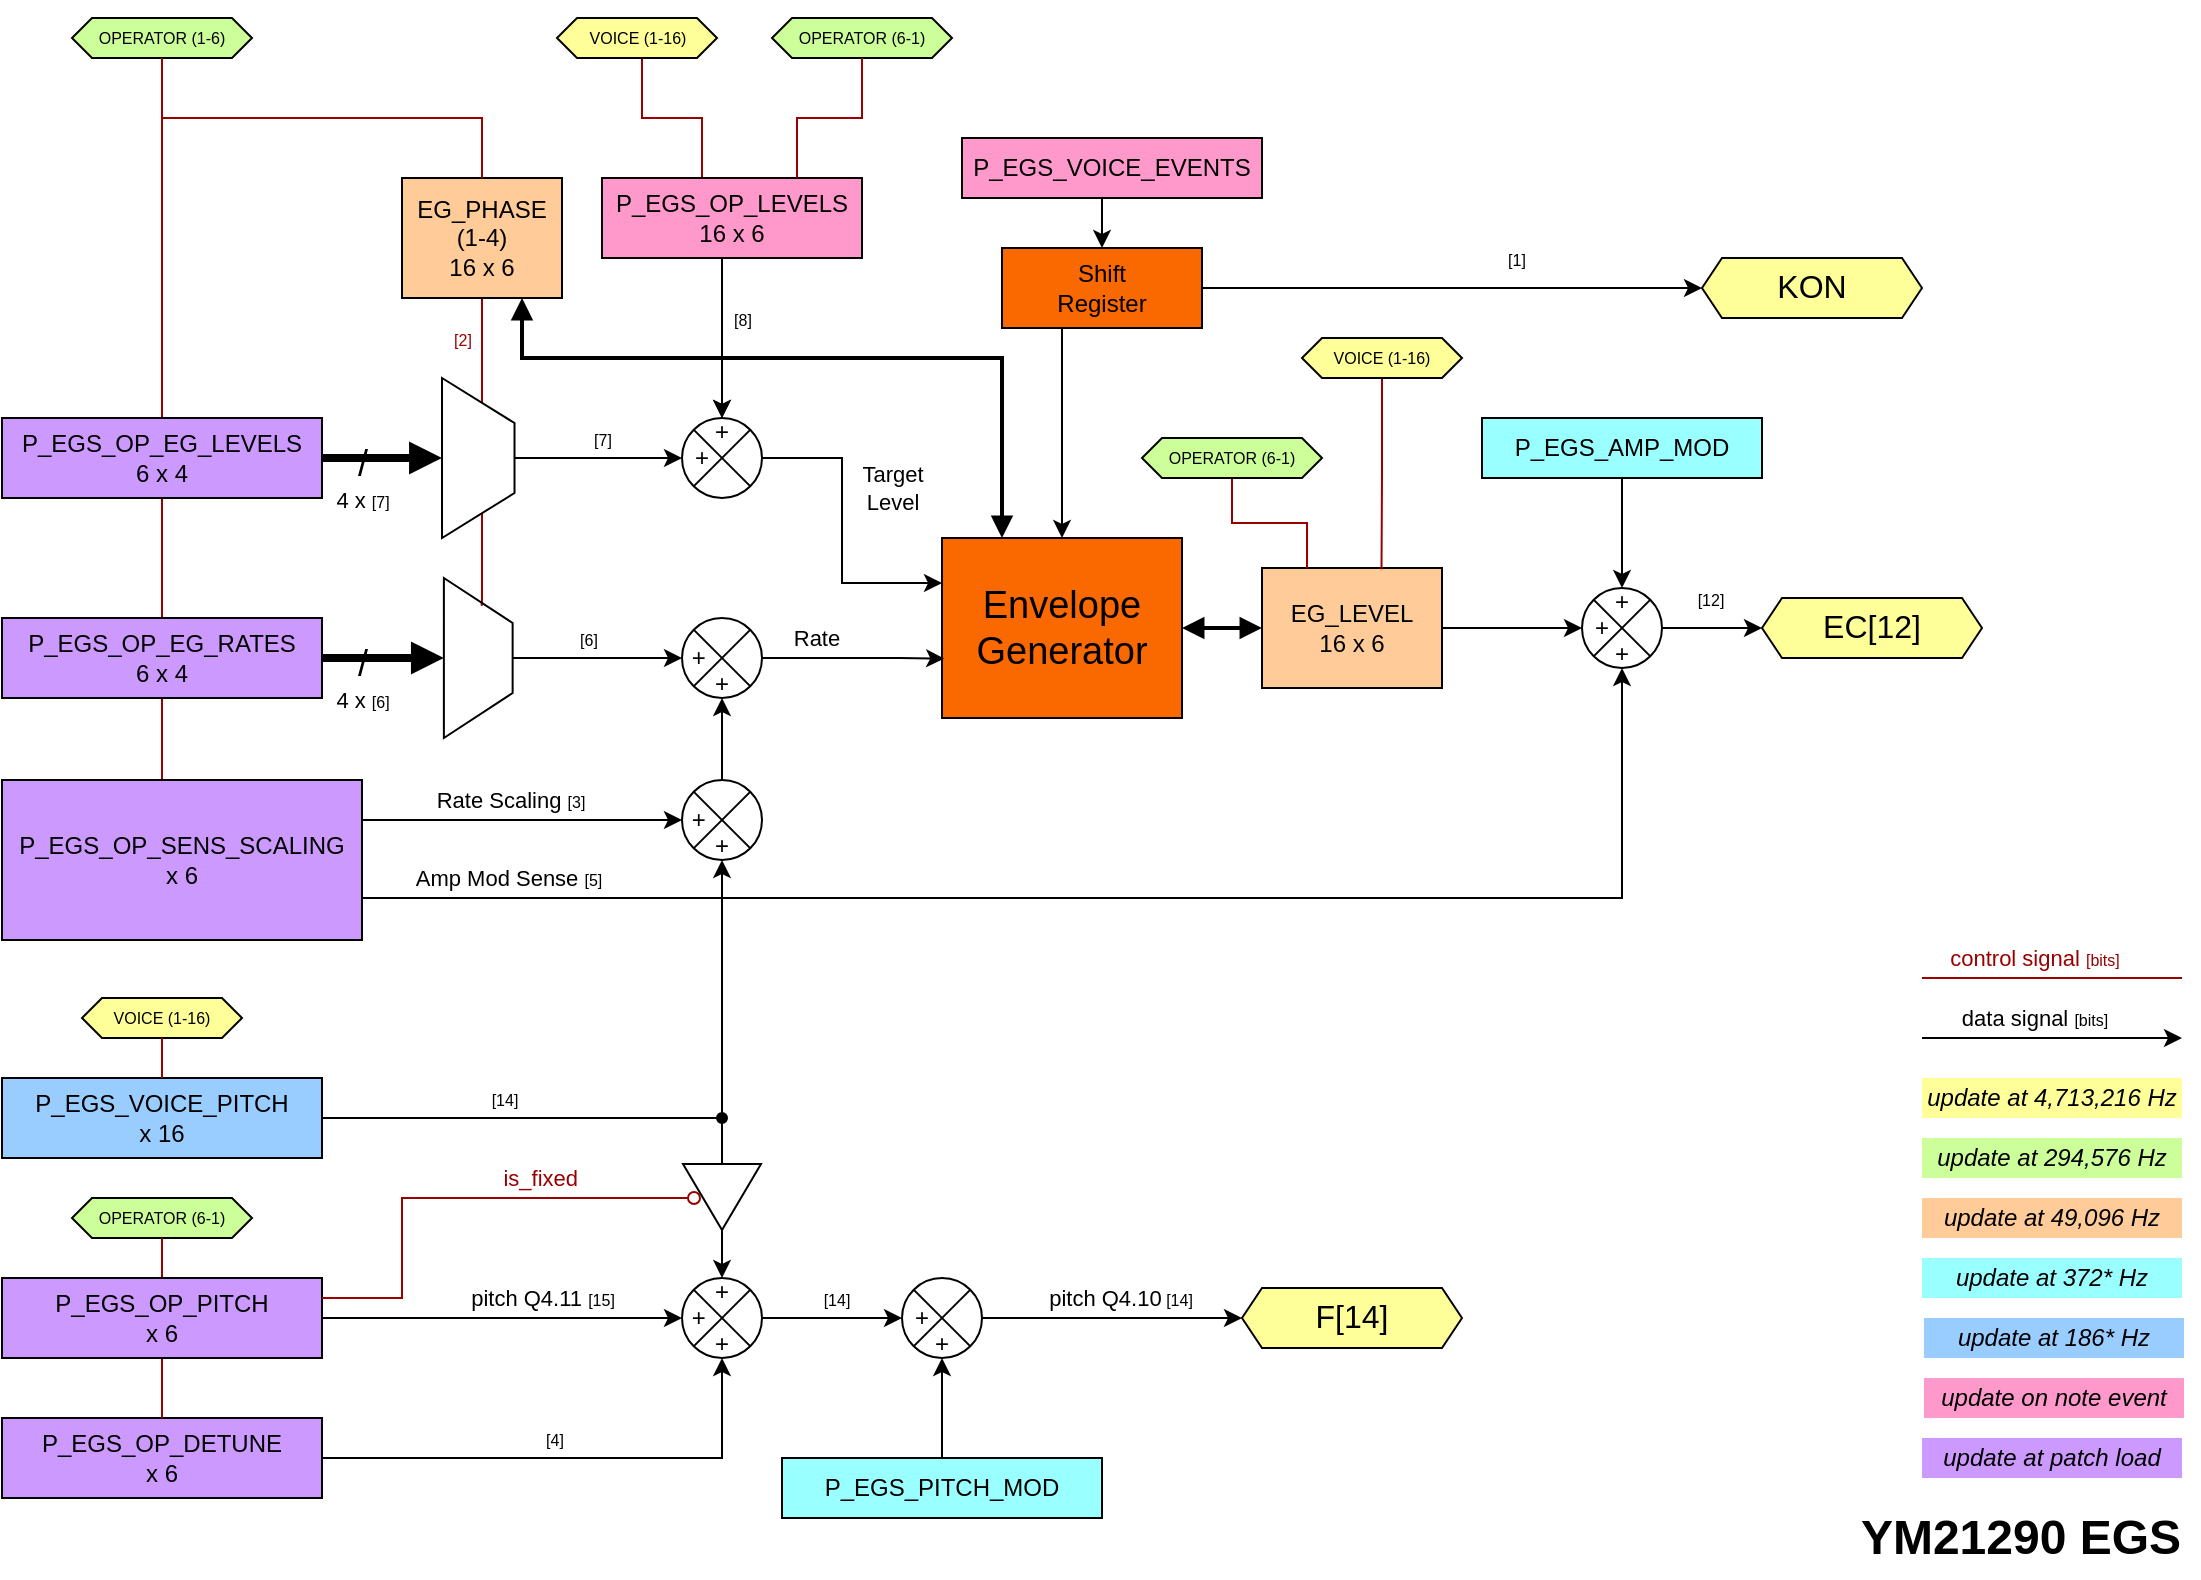 <mxfile version="21.6.5" type="device">
  <diagram name="Page-1" id="Pqn2j6jePajugsLytFiP">
    <mxGraphModel dx="1109" dy="843" grid="1" gridSize="10" guides="1" tooltips="1" connect="1" arrows="1" fold="1" page="1" pageScale="1" pageWidth="1169" pageHeight="827" background="#ffffff" math="0" shadow="0">
      <root>
        <mxCell id="0" />
        <mxCell id="1" parent="0" />
        <mxCell id="Uc1V2ZWnSnzchSxw7sYp-2" style="edgeStyle=orthogonalEdgeStyle;rounded=0;orthogonalLoop=1;jettySize=auto;html=1;exitX=0.5;exitY=1;exitDx=0;exitDy=0;endArrow=none;endFill=0;strokeColor=#990000;" parent="1" source="bkhKXYJbMKSQ_BPkJ9Bf-1" edge="1">
          <mxGeometry relative="1" as="geometry">
            <mxPoint x="120" y="401" as="targetPoint" />
            <Array as="points">
              <mxPoint x="120" y="401" />
            </Array>
          </mxGeometry>
        </mxCell>
        <mxCell id="bkhKXYJbMKSQ_BPkJ9Bf-1" value="&lt;p style=&quot;line-height: 110%;&quot;&gt;&lt;font style=&quot;font-size: 8px;&quot;&gt;OPERATOR (1-6)&lt;/font&gt;&lt;/p&gt;" style="shape=hexagon;perimeter=hexagonPerimeter2;whiteSpace=wrap;html=1;fixedSize=1;size=10;strokeColor=#000000;fontColor=#000000;labelBackgroundColor=none;fillColor=#CCFF99;" parent="1" vertex="1">
          <mxGeometry x="75" y="20" width="90" height="20" as="geometry" />
        </mxCell>
        <mxCell id="bkhKXYJbMKSQ_BPkJ9Bf-86" style="edgeStyle=orthogonalEdgeStyle;rounded=0;orthogonalLoop=1;jettySize=auto;html=1;exitX=0.5;exitY=1;exitDx=0;exitDy=0;entryX=0.25;entryY=0;entryDx=0;entryDy=0;strokeColor=#990000;fontColor=#000000;labelBackgroundColor=none;endArrow=none;endFill=0;startArrow=none;startFill=0;" parent="1" source="bkhKXYJbMKSQ_BPkJ9Bf-3" target="bkhKXYJbMKSQ_BPkJ9Bf-21" edge="1">
          <mxGeometry relative="1" as="geometry">
            <Array as="points">
              <mxPoint x="360" y="40" />
              <mxPoint x="360" y="70" />
              <mxPoint x="390" y="70" />
              <mxPoint x="390" y="100" />
            </Array>
          </mxGeometry>
        </mxCell>
        <mxCell id="bkhKXYJbMKSQ_BPkJ9Bf-3" value="&lt;p style=&quot;line-height: 110%;&quot;&gt;&lt;font style=&quot;font-size: 8px;&quot;&gt;VOICE (1-16)&lt;/font&gt;&lt;/p&gt;" style="shape=hexagon;perimeter=hexagonPerimeter2;whiteSpace=wrap;html=1;fixedSize=1;size=10;strokeColor=#000000;fontColor=#000000;labelBackgroundColor=none;fillColor=#FFFF99;" parent="1" vertex="1">
          <mxGeometry x="317.5" y="20" width="80" height="20" as="geometry" />
        </mxCell>
        <mxCell id="Uc1V2ZWnSnzchSxw7sYp-5" value="&lt;font color=&quot;#990000&quot; style=&quot;font-size: 8px;&quot;&gt;[2]&lt;/font&gt;" style="edgeStyle=orthogonalEdgeStyle;rounded=0;orthogonalLoop=1;jettySize=auto;html=1;exitX=0.5;exitY=1;exitDx=0;exitDy=0;entryX=0.174;entryY=0.451;entryDx=0;entryDy=0;strokeColor=#990000;endArrow=none;endFill=0;entryPerimeter=0;fontColor=#000000;labelBackgroundColor=none;" parent="1" source="bkhKXYJbMKSQ_BPkJ9Bf-7" target="bkhKXYJbMKSQ_BPkJ9Bf-15" edge="1">
          <mxGeometry x="-0.74" y="-10" relative="1" as="geometry">
            <Array as="points">
              <mxPoint x="280" y="311" />
            </Array>
            <mxPoint as="offset" />
          </mxGeometry>
        </mxCell>
        <mxCell id="bkhKXYJbMKSQ_BPkJ9Bf-7" value="EG_PHASE&lt;br&gt;(1-4)&lt;br&gt;16 x 6" style="rounded=0;whiteSpace=wrap;html=1;fillColor=#FFCC99;fontColor=#000000;strokeColor=#000000;labelBackgroundColor=none;" parent="1" vertex="1">
          <mxGeometry x="240" y="100" width="80" height="60" as="geometry" />
        </mxCell>
        <mxCell id="bkhKXYJbMKSQ_BPkJ9Bf-14" value="&lt;font style=&quot;font-size: 18px;&quot;&gt;/&lt;/font&gt;&lt;br&gt;4 x&amp;nbsp;&lt;font style=&quot;font-size: 8px;&quot;&gt;[7]&lt;/font&gt;" style="edgeStyle=orthogonalEdgeStyle;rounded=0;orthogonalLoop=1;jettySize=auto;html=1;exitX=1;exitY=0.5;exitDx=0;exitDy=0;entryX=0.5;entryY=1;entryDx=0;entryDy=0;strokeWidth=4;endArrow=block;endFill=1;labelBackgroundColor=none;strokeColor=#000000;fontColor=#000000;" parent="1" source="bkhKXYJbMKSQ_BPkJ9Bf-8" target="bkhKXYJbMKSQ_BPkJ9Bf-11" edge="1">
          <mxGeometry x="-0.333" y="-10" relative="1" as="geometry">
            <mxPoint x="145" y="40" as="sourcePoint" />
            <mxPoint x="145" y="220" as="targetPoint" />
            <mxPoint as="offset" />
          </mxGeometry>
        </mxCell>
        <mxCell id="bkhKXYJbMKSQ_BPkJ9Bf-11" value="" style="shape=trapezoid;perimeter=trapezoidPerimeter;whiteSpace=wrap;html=1;fixedSize=1;size=22.5;rotation=90;strokeColor=#000000;fontColor=#000000;labelBackgroundColor=none;fillColor=#FFFFFF;" parent="1" vertex="1">
          <mxGeometry x="238.13" y="221.88" width="80" height="36.25" as="geometry" />
        </mxCell>
        <mxCell id="B_mAP0IRxajXwq3ZstFW-13" value="" style="edgeStyle=orthogonalEdgeStyle;rounded=0;orthogonalLoop=1;jettySize=auto;html=1;" parent="1" source="bkhKXYJbMKSQ_BPkJ9Bf-21" target="bkhKXYJbMKSQ_BPkJ9Bf-24" edge="1">
          <mxGeometry relative="1" as="geometry">
            <Array as="points">
              <mxPoint x="400" y="160" />
              <mxPoint x="400" y="160" />
            </Array>
          </mxGeometry>
        </mxCell>
        <mxCell id="bkhKXYJbMKSQ_BPkJ9Bf-21" value="&lt;span style=&quot;font-family: Helvetica; font-size: 12px; font-style: normal; font-variant-ligatures: normal; font-variant-caps: normal; font-weight: 400; letter-spacing: normal; orphans: 2; text-align: center; text-indent: 0px; text-transform: none; widows: 2; word-spacing: 0px; -webkit-text-stroke-width: 0px; text-decoration-thickness: initial; text-decoration-style: initial; text-decoration-color: initial; float: none; display: inline !important;&quot;&gt;P_EGS_OP_LEVELS&lt;/span&gt;&lt;br style=&quot;border-color: rgb(0, 0, 0); font-family: Helvetica; font-size: 12px; font-style: normal; font-variant-ligatures: normal; font-variant-caps: normal; font-weight: 400; letter-spacing: normal; orphans: 2; text-align: center; text-indent: 0px; text-transform: none; widows: 2; word-spacing: 0px; -webkit-text-stroke-width: 0px; text-decoration-thickness: initial; text-decoration-style: initial; text-decoration-color: initial;&quot;&gt;&lt;font&gt;16 x 6&lt;/font&gt;" style="rounded=0;whiteSpace=wrap;html=1;fillColor=#FF99CC;fontColor=#000000;strokeColor=#000000;labelBackgroundColor=none;" parent="1" vertex="1">
          <mxGeometry x="340" y="100" width="130" height="40" as="geometry" />
        </mxCell>
        <mxCell id="bkhKXYJbMKSQ_BPkJ9Bf-23" value="&lt;font style=&quot;font-size: 19px;&quot;&gt;Envelope&lt;br&gt;Generator&lt;/font&gt;" style="rounded=0;whiteSpace=wrap;html=1;fillColor=#fa6800;fontColor=#000000;strokeColor=#000000;labelBackgroundColor=none;" parent="1" vertex="1">
          <mxGeometry x="510" y="280" width="120" height="90" as="geometry" />
        </mxCell>
        <mxCell id="bkhKXYJbMKSQ_BPkJ9Bf-24" value="&lt;p style=&quot;line-height: 110%;&quot;&gt;+&lt;br&gt;+&amp;nbsp; &amp;nbsp; &amp;nbsp;&amp;nbsp;&lt;br&gt;&lt;br&gt;&lt;/p&gt;" style="shape=sumEllipse;perimeter=ellipsePerimeter;whiteSpace=wrap;html=1;backgroundOutline=1;strokeColor=#000000;fontColor=#000000;labelBackgroundColor=none;fillColor=none;" parent="1" vertex="1">
          <mxGeometry x="380" y="220" width="40" height="40" as="geometry" />
        </mxCell>
        <mxCell id="bkhKXYJbMKSQ_BPkJ9Bf-25" value="&lt;font style=&quot;font-size: 8px;&quot;&gt;[7]&lt;/font&gt;" style="edgeStyle=orthogonalEdgeStyle;rounded=0;orthogonalLoop=1;jettySize=auto;html=1;entryX=0;entryY=0.5;entryDx=0;entryDy=0;exitX=0.5;exitY=0;exitDx=0;exitDy=0;strokeColor=#000000;fontColor=#000000;labelBackgroundColor=none;" parent="1" source="bkhKXYJbMKSQ_BPkJ9Bf-11" target="bkhKXYJbMKSQ_BPkJ9Bf-24" edge="1">
          <mxGeometry x="0.045" y="10" relative="1" as="geometry">
            <mxPoint x="288" y="170" as="sourcePoint" />
            <mxPoint x="288" y="321" as="targetPoint" />
            <Array as="points" />
            <mxPoint as="offset" />
          </mxGeometry>
        </mxCell>
        <mxCell id="bkhKXYJbMKSQ_BPkJ9Bf-26" style="edgeStyle=orthogonalEdgeStyle;rounded=0;orthogonalLoop=1;jettySize=auto;html=1;exitX=0.5;exitY=1;exitDx=0;exitDy=0;strokeColor=#000000;fontColor=#000000;labelBackgroundColor=none;" parent="1" source="bkhKXYJbMKSQ_BPkJ9Bf-21" target="bkhKXYJbMKSQ_BPkJ9Bf-24" edge="1">
          <mxGeometry relative="1" as="geometry">
            <mxPoint x="306" y="250" as="sourcePoint" />
            <mxPoint x="360" y="250" as="targetPoint" />
            <Array as="points">
              <mxPoint x="400" y="140" />
            </Array>
          </mxGeometry>
        </mxCell>
        <mxCell id="B_mAP0IRxajXwq3ZstFW-12" value="&lt;font color=&quot;#000000&quot; style=&quot;font-size: 8px;&quot;&gt;[8]&lt;/font&gt;" style="edgeLabel;html=1;align=center;verticalAlign=middle;resizable=0;points=[];labelBackgroundColor=none;" parent="bkhKXYJbMKSQ_BPkJ9Bf-26" vertex="1" connectable="0">
          <mxGeometry x="0.165" relative="1" as="geometry">
            <mxPoint x="10" y="-15" as="offset" />
          </mxGeometry>
        </mxCell>
        <mxCell id="bkhKXYJbMKSQ_BPkJ9Bf-28" value="Target&lt;br&gt;Level" style="edgeStyle=orthogonalEdgeStyle;rounded=0;orthogonalLoop=1;jettySize=auto;html=1;entryX=0;entryY=0.25;entryDx=0;entryDy=0;exitX=1;exitY=0.5;exitDx=0;exitDy=0;strokeColor=#000000;fontColor=#000000;labelBackgroundColor=none;" parent="1" source="bkhKXYJbMKSQ_BPkJ9Bf-24" target="bkhKXYJbMKSQ_BPkJ9Bf-23" edge="1">
          <mxGeometry x="-0.279" y="25" relative="1" as="geometry">
            <mxPoint x="306" y="250" as="sourcePoint" />
            <mxPoint x="360" y="250" as="targetPoint" />
            <Array as="points">
              <mxPoint x="460" y="240" />
              <mxPoint x="460" y="302" />
            </Array>
            <mxPoint as="offset" />
          </mxGeometry>
        </mxCell>
        <mxCell id="bkhKXYJbMKSQ_BPkJ9Bf-29" value="&lt;font style=&quot;font-size: 18px;&quot;&gt;/&lt;/font&gt;&lt;br&gt;4 x &lt;font style=&quot;font-size: 8px;&quot;&gt;[6]&lt;/font&gt;" style="edgeStyle=orthogonalEdgeStyle;rounded=0;orthogonalLoop=1;jettySize=auto;html=1;entryX=0.5;entryY=1;entryDx=0;entryDy=0;strokeWidth=4;endArrow=block;endFill=1;labelBackgroundColor=none;strokeColor=#000000;fontColor=#000000;" parent="1" target="bkhKXYJbMKSQ_BPkJ9Bf-15" edge="1">
          <mxGeometry x="-0.344" y="-10" relative="1" as="geometry">
            <mxPoint x="200" y="340" as="sourcePoint" />
            <mxPoint x="270" y="250" as="targetPoint" />
            <mxPoint as="offset" />
            <Array as="points">
              <mxPoint x="230" y="340" />
              <mxPoint x="230" y="340" />
            </Array>
          </mxGeometry>
        </mxCell>
        <mxCell id="bkhKXYJbMKSQ_BPkJ9Bf-30" value="&lt;font&gt;P_EGS_AMP_MOD&lt;/font&gt;" style="rounded=0;whiteSpace=wrap;html=1;fillColor=#99FFFF;fontColor=#000000;strokeColor=#000000;labelBackgroundColor=none;" parent="1" vertex="1">
          <mxGeometry x="780" y="220" width="140" height="30" as="geometry" />
        </mxCell>
        <mxCell id="bkhKXYJbMKSQ_BPkJ9Bf-32" style="edgeStyle=orthogonalEdgeStyle;rounded=0;orthogonalLoop=1;jettySize=auto;html=1;exitX=0.5;exitY=1;exitDx=0;exitDy=0;entryX=0.5;entryY=0;entryDx=0;entryDy=0;strokeColor=#000000;fontColor=#000000;labelBackgroundColor=none;" parent="1" source="bkhKXYJbMKSQ_BPkJ9Bf-30" target="bkhKXYJbMKSQ_BPkJ9Bf-38" edge="1">
          <mxGeometry relative="1" as="geometry">
            <mxPoint x="575" as="sourcePoint" />
            <mxPoint x="471" y="70" as="targetPoint" />
            <Array as="points">
              <mxPoint x="850" y="280" />
              <mxPoint x="850" y="280" />
            </Array>
          </mxGeometry>
        </mxCell>
        <mxCell id="bkhKXYJbMKSQ_BPkJ9Bf-34" value="&lt;span style=&quot;font-family: Helvetica; font-size: 12px; font-style: normal; font-variant-ligatures: normal; font-variant-caps: normal; font-weight: 400; letter-spacing: normal; orphans: 2; text-align: center; text-indent: 0px; text-transform: none; widows: 2; word-spacing: 0px; -webkit-text-stroke-width: 0px; text-decoration-thickness: initial; text-decoration-style: initial; text-decoration-color: initial; float: none; display: inline !important;&quot;&gt;P_EGS_OP_SENS_SCALING&lt;/span&gt;&lt;br style=&quot;border-color: rgb(0, 0, 0); font-family: Helvetica; font-size: 12px; font-style: normal; font-variant-ligatures: normal; font-variant-caps: normal; font-weight: 400; letter-spacing: normal; orphans: 2; text-align: center; text-indent: 0px; text-transform: none; widows: 2; word-spacing: 0px; -webkit-text-stroke-width: 0px; text-decoration-thickness: initial; text-decoration-style: initial; text-decoration-color: initial;&quot;&gt;&lt;span style=&quot;font-family: Helvetica; font-size: 12px; font-style: normal; font-variant-ligatures: normal; font-variant-caps: normal; font-weight: 400; letter-spacing: normal; orphans: 2; text-align: center; text-indent: 0px; text-transform: none; widows: 2; word-spacing: 0px; -webkit-text-stroke-width: 0px; text-decoration-thickness: initial; text-decoration-style: initial; text-decoration-color: initial; float: none; display: inline !important;&quot;&gt;x 6&lt;/span&gt;" style="rounded=0;whiteSpace=wrap;html=1;fillColor=#CC99FF;fontColor=#000000;strokeColor=#000000;labelBackgroundColor=none;" parent="1" vertex="1">
          <mxGeometry x="40" y="401" width="180" height="80" as="geometry" />
        </mxCell>
        <mxCell id="bkhKXYJbMKSQ_BPkJ9Bf-35" value="&lt;p style=&quot;line-height: 110%;&quot;&gt;&lt;br&gt;+&amp;nbsp; &amp;nbsp; &amp;nbsp; &amp;nbsp;&lt;br&gt;+&lt;br&gt;&lt;/p&gt;" style="shape=sumEllipse;perimeter=ellipsePerimeter;whiteSpace=wrap;html=1;backgroundOutline=1;strokeColor=#000000;fontColor=#000000;labelBackgroundColor=none;fillColor=none;" parent="1" vertex="1">
          <mxGeometry x="380" y="320" width="40" height="40" as="geometry" />
        </mxCell>
        <mxCell id="bkhKXYJbMKSQ_BPkJ9Bf-36" value="Rate" style="edgeStyle=orthogonalEdgeStyle;rounded=0;orthogonalLoop=1;jettySize=auto;html=1;entryX=0.009;entryY=0.67;entryDx=0;entryDy=0;exitX=1;exitY=0.5;exitDx=0;exitDy=0;entryPerimeter=0;strokeColor=#000000;fontColor=#000000;labelBackgroundColor=none;" parent="1" source="bkhKXYJbMKSQ_BPkJ9Bf-35" target="bkhKXYJbMKSQ_BPkJ9Bf-23" edge="1">
          <mxGeometry x="-0.408" y="10" relative="1" as="geometry">
            <mxPoint x="400" y="250" as="sourcePoint" />
            <mxPoint x="500" y="313" as="targetPoint" />
            <Array as="points">
              <mxPoint x="489" y="340" />
            </Array>
            <mxPoint as="offset" />
          </mxGeometry>
        </mxCell>
        <mxCell id="bkhKXYJbMKSQ_BPkJ9Bf-37" value="&lt;font style=&quot;font-size: 8px;&quot;&gt;[6]&lt;/font&gt;" style="edgeStyle=orthogonalEdgeStyle;rounded=0;orthogonalLoop=1;jettySize=auto;html=1;entryX=0;entryY=0.5;entryDx=0;entryDy=0;exitX=0.5;exitY=0;exitDx=0;exitDy=0;strokeColor=#000000;fontColor=#000000;labelBackgroundColor=none;" parent="1" source="bkhKXYJbMKSQ_BPkJ9Bf-15" target="bkhKXYJbMKSQ_BPkJ9Bf-35" edge="1">
          <mxGeometry x="-0.097" y="10" relative="1" as="geometry">
            <mxPoint x="306" y="250" as="sourcePoint" />
            <mxPoint x="360" y="250" as="targetPoint" />
            <Array as="points" />
            <mxPoint as="offset" />
          </mxGeometry>
        </mxCell>
        <mxCell id="bkhKXYJbMKSQ_BPkJ9Bf-38" value="&lt;p style=&quot;line-height: 110%;&quot;&gt;+&lt;br&gt;+&amp;nbsp; &amp;nbsp; &amp;nbsp;&amp;nbsp;&lt;br&gt;+&lt;br&gt;&lt;/p&gt;" style="shape=sumEllipse;perimeter=ellipsePerimeter;whiteSpace=wrap;html=1;backgroundOutline=1;strokeColor=#000000;fontColor=#000000;labelBackgroundColor=none;fillColor=none;" parent="1" vertex="1">
          <mxGeometry x="830" y="305" width="40" height="40" as="geometry" />
        </mxCell>
        <mxCell id="bkhKXYJbMKSQ_BPkJ9Bf-39" value="Amp Mod Sense &lt;font style=&quot;font-size: 8px;&quot;&gt;[5]&lt;/font&gt;" style="edgeStyle=orthogonalEdgeStyle;rounded=0;orthogonalLoop=1;jettySize=auto;html=1;entryX=0.5;entryY=1;entryDx=0;entryDy=0;exitX=1;exitY=0.75;exitDx=0;exitDy=0;strokeColor=#000000;fontColor=#000000;labelBackgroundColor=none;" parent="1" source="bkhKXYJbMKSQ_BPkJ9Bf-34" target="bkhKXYJbMKSQ_BPkJ9Bf-38" edge="1">
          <mxGeometry x="-0.802" y="10" relative="1" as="geometry">
            <mxPoint x="400" y="350" as="sourcePoint" />
            <mxPoint x="501" y="350" as="targetPoint" />
            <Array as="points">
              <mxPoint x="850" y="460" />
            </Array>
            <mxPoint as="offset" />
          </mxGeometry>
        </mxCell>
        <mxCell id="bkhKXYJbMKSQ_BPkJ9Bf-41" value="&lt;font style=&quot;font-size: 8px;&quot;&gt;[12]&lt;/font&gt;" style="edgeStyle=orthogonalEdgeStyle;rounded=0;orthogonalLoop=1;jettySize=auto;html=1;exitX=1;exitY=0.5;exitDx=0;exitDy=0;entryX=0;entryY=0.5;entryDx=0;entryDy=0;strokeColor=#000000;fontColor=#000000;labelBackgroundColor=none;" parent="1" source="bkhKXYJbMKSQ_BPkJ9Bf-38" target="bkhKXYJbMKSQ_BPkJ9Bf-88" edge="1">
          <mxGeometry x="-0.039" y="15" relative="1" as="geometry">
            <mxPoint x="860" y="325" as="sourcePoint" />
            <mxPoint x="960" y="325" as="targetPoint" />
            <Array as="points" />
            <mxPoint as="offset" />
          </mxGeometry>
        </mxCell>
        <mxCell id="bkhKXYJbMKSQ_BPkJ9Bf-42" value="&lt;span style=&quot;font-family: Helvetica; font-size: 12px; font-style: normal; font-variant-ligatures: normal; font-variant-caps: normal; font-weight: 400; letter-spacing: normal; orphans: 2; text-align: center; text-indent: 0px; text-transform: none; widows: 2; word-spacing: 0px; -webkit-text-stroke-width: 0px; text-decoration-thickness: initial; text-decoration-style: initial; text-decoration-color: initial; float: none; display: inline !important;&quot;&gt;P_EGS_VOICE_PITCH&lt;/span&gt;&lt;br style=&quot;border-color: rgb(0, 0, 0); font-family: Helvetica; font-size: 12px; font-style: normal; font-variant-ligatures: normal; font-variant-caps: normal; font-weight: 400; letter-spacing: normal; orphans: 2; text-align: center; text-indent: 0px; text-transform: none; widows: 2; word-spacing: 0px; -webkit-text-stroke-width: 0px; text-decoration-thickness: initial; text-decoration-style: initial; text-decoration-color: initial;&quot;&gt;&lt;font&gt;x 16&lt;/font&gt;" style="rounded=0;whiteSpace=wrap;html=1;fillColor=#99CCFF;fontColor=#000000;strokeColor=#000000;labelBackgroundColor=none;" parent="1" vertex="1">
          <mxGeometry x="40" y="550" width="160" height="40" as="geometry" />
        </mxCell>
        <mxCell id="bkhKXYJbMKSQ_BPkJ9Bf-43" value="&lt;p style=&quot;line-height: 110%;&quot;&gt;&amp;nbsp;&lt;br&gt;+&amp;nbsp; &amp;nbsp; &amp;nbsp; &amp;nbsp;&lt;br&gt;+&lt;br&gt;&lt;/p&gt;" style="shape=sumEllipse;perimeter=ellipsePerimeter;whiteSpace=wrap;html=1;backgroundOutline=1;strokeColor=#000000;fontColor=#000000;labelBackgroundColor=none;fillColor=none;" parent="1" vertex="1">
          <mxGeometry x="380" y="401" width="40" height="40" as="geometry" />
        </mxCell>
        <mxCell id="bkhKXYJbMKSQ_BPkJ9Bf-44" style="edgeStyle=orthogonalEdgeStyle;rounded=0;orthogonalLoop=1;jettySize=auto;html=1;entryX=0.5;entryY=1;entryDx=0;entryDy=0;exitX=0.5;exitY=0;exitDx=0;exitDy=0;strokeColor=#000000;fontColor=#000000;labelBackgroundColor=none;" parent="1" source="bkhKXYJbMKSQ_BPkJ9Bf-43" target="bkhKXYJbMKSQ_BPkJ9Bf-35" edge="1">
          <mxGeometry relative="1" as="geometry">
            <mxPoint x="335" y="350" as="sourcePoint" />
            <mxPoint x="390" y="350" as="targetPoint" />
            <Array as="points" />
          </mxGeometry>
        </mxCell>
        <mxCell id="bkhKXYJbMKSQ_BPkJ9Bf-45" value="Rate Scaling &lt;font style=&quot;font-size: 8px;&quot;&gt;[3]&lt;/font&gt;" style="edgeStyle=orthogonalEdgeStyle;rounded=0;orthogonalLoop=1;jettySize=auto;html=1;entryX=0;entryY=0.5;entryDx=0;entryDy=0;exitX=1;exitY=0.25;exitDx=0;exitDy=0;strokeColor=#000000;fontColor=#000000;labelBackgroundColor=none;" parent="1" source="bkhKXYJbMKSQ_BPkJ9Bf-34" target="bkhKXYJbMKSQ_BPkJ9Bf-43" edge="1">
          <mxGeometry x="-0.077" y="10" relative="1" as="geometry">
            <mxPoint x="230" y="461" as="sourcePoint" />
            <mxPoint x="710" y="346" as="targetPoint" />
            <Array as="points">
              <mxPoint x="350" y="421" />
            </Array>
            <mxPoint as="offset" />
          </mxGeometry>
        </mxCell>
        <mxCell id="bkhKXYJbMKSQ_BPkJ9Bf-46" value="" style="edgeStyle=orthogonalEdgeStyle;rounded=0;orthogonalLoop=1;jettySize=auto;html=1;entryX=0.5;entryY=1;entryDx=0;entryDy=0;exitX=0.5;exitY=0;exitDx=0;exitDy=0;strokeColor=#000000;fontColor=#000000;labelBackgroundColor=none;" parent="1" source="bkhKXYJbMKSQ_BPkJ9Bf-61" target="bkhKXYJbMKSQ_BPkJ9Bf-43" edge="1">
          <mxGeometry x="-0.077" y="10" relative="1" as="geometry">
            <mxPoint x="260" y="440" as="sourcePoint" />
            <mxPoint x="390" y="440" as="targetPoint" />
            <Array as="points" />
            <mxPoint as="offset" />
          </mxGeometry>
        </mxCell>
        <mxCell id="bkhKXYJbMKSQ_BPkJ9Bf-51" value="&lt;font&gt;P_EGS_PITCH_MOD&lt;/font&gt;" style="rounded=0;whiteSpace=wrap;html=1;fillColor=#99FFFF;fontColor=#000000;strokeColor=#000000;labelBackgroundColor=none;" parent="1" vertex="1">
          <mxGeometry x="430" y="740" width="160" height="30" as="geometry" />
        </mxCell>
        <mxCell id="bkhKXYJbMKSQ_BPkJ9Bf-52" value="&lt;p style=&quot;line-height: 110%;&quot;&gt;&amp;nbsp;&lt;br&gt;+&amp;nbsp; &amp;nbsp; &amp;nbsp;&amp;nbsp;&lt;br&gt;+&lt;br&gt;&lt;/p&gt;" style="shape=sumEllipse;perimeter=ellipsePerimeter;whiteSpace=wrap;html=1;backgroundOutline=1;strokeColor=#000000;fontColor=#000000;labelBackgroundColor=none;fillColor=none;" parent="1" vertex="1">
          <mxGeometry x="490" y="650" width="40" height="40" as="geometry" />
        </mxCell>
        <mxCell id="bkhKXYJbMKSQ_BPkJ9Bf-53" style="edgeStyle=orthogonalEdgeStyle;rounded=0;orthogonalLoop=1;jettySize=auto;html=1;exitX=0.5;exitY=0;exitDx=0;exitDy=0;entryX=0.5;entryY=1;entryDx=0;entryDy=0;strokeColor=#000000;fontColor=#000000;labelBackgroundColor=none;" parent="1" target="bkhKXYJbMKSQ_BPkJ9Bf-52" edge="1">
          <mxGeometry relative="1" as="geometry">
            <mxPoint x="510" y="740" as="sourcePoint" />
            <mxPoint x="730" y="415" as="targetPoint" />
            <Array as="points">
              <mxPoint x="510" y="690" />
            </Array>
          </mxGeometry>
        </mxCell>
        <mxCell id="bkhKXYJbMKSQ_BPkJ9Bf-54" value="" style="edgeStyle=orthogonalEdgeStyle;rounded=0;orthogonalLoop=1;jettySize=auto;html=1;entryX=0.5;entryY=0;entryDx=0;entryDy=0;strokeColor=#000000;fontColor=#000000;labelBackgroundColor=none;" parent="1" source="bkhKXYJbMKSQ_BPkJ9Bf-96" target="bkhKXYJbMKSQ_BPkJ9Bf-49" edge="1">
          <mxGeometry x="-0.077" y="10" relative="1" as="geometry">
            <mxPoint x="230" y="580" as="sourcePoint" />
            <mxPoint x="410" y="470" as="targetPoint" />
            <Array as="points">
              <mxPoint x="400" y="580" />
            </Array>
            <mxPoint as="offset" />
          </mxGeometry>
        </mxCell>
        <mxCell id="bkhKXYJbMKSQ_BPkJ9Bf-55" value="&lt;span style=&quot;font-family: Helvetica; font-size: 12px; font-style: normal; font-variant-ligatures: normal; font-variant-caps: normal; font-weight: 400; letter-spacing: normal; orphans: 2; text-align: center; text-indent: 0px; text-transform: none; widows: 2; word-spacing: 0px; -webkit-text-stroke-width: 0px; text-decoration-thickness: initial; text-decoration-style: initial; text-decoration-color: initial; float: none; display: inline !important;&quot;&gt;P_EGS_OP_DETUNE&lt;/span&gt;&lt;br style=&quot;border-color: rgb(0, 0, 0); font-family: Helvetica; font-size: 12px; font-style: normal; font-variant-ligatures: normal; font-variant-caps: normal; font-weight: 400; letter-spacing: normal; orphans: 2; text-align: center; text-indent: 0px; text-transform: none; widows: 2; word-spacing: 0px; -webkit-text-stroke-width: 0px; text-decoration-thickness: initial; text-decoration-style: initial; text-decoration-color: initial;&quot;&gt;&lt;font&gt;x 6&lt;/font&gt;" style="rounded=0;whiteSpace=wrap;html=1;fillColor=#CC99FF;fontColor=#000000;strokeColor=#000000;labelBackgroundColor=none;" parent="1" vertex="1">
          <mxGeometry x="40" y="720" width="160" height="40" as="geometry" />
        </mxCell>
        <mxCell id="bkhKXYJbMKSQ_BPkJ9Bf-56" value="pitch Q4.11&amp;nbsp;&lt;font style=&quot;font-size: 8px;&quot;&gt;[15]&lt;/font&gt;" style="edgeStyle=orthogonalEdgeStyle;rounded=0;orthogonalLoop=1;jettySize=auto;html=1;exitX=1;exitY=0.5;exitDx=0;exitDy=0;strokeColor=#000000;fontColor=#000000;labelBackgroundColor=none;" parent="1" source="bkhKXYJbMKSQ_BPkJ9Bf-47" target="bkhKXYJbMKSQ_BPkJ9Bf-49" edge="1">
          <mxGeometry x="0.222" y="10" relative="1" as="geometry">
            <mxPoint x="200" y="670" as="sourcePoint" />
            <mxPoint x="450" y="610" as="targetPoint" />
            <Array as="points">
              <mxPoint x="200" y="670" />
            </Array>
            <mxPoint as="offset" />
          </mxGeometry>
        </mxCell>
        <mxCell id="bkhKXYJbMKSQ_BPkJ9Bf-49" value="&lt;p style=&quot;line-height: 110%;&quot;&gt;&lt;font style=&quot;font-size: 12px;&quot;&gt;+&lt;br&gt;+&amp;nbsp; &amp;nbsp; &amp;nbsp; &amp;nbsp;&lt;br&gt;+&lt;/font&gt;&lt;/p&gt;" style="shape=sumEllipse;perimeter=ellipsePerimeter;whiteSpace=wrap;html=1;backgroundOutline=1;strokeColor=#000000;fontColor=#000000;labelBackgroundColor=none;fillColor=none;" parent="1" vertex="1">
          <mxGeometry x="380" y="650" width="40" height="40" as="geometry" />
        </mxCell>
        <mxCell id="bkhKXYJbMKSQ_BPkJ9Bf-57" value="&lt;font style=&quot;font-size: 8px;&quot;&gt;[4]&lt;/font&gt;" style="edgeStyle=orthogonalEdgeStyle;rounded=0;orthogonalLoop=1;jettySize=auto;html=1;exitX=1;exitY=0.5;exitDx=0;exitDy=0;strokeColor=#000000;fontColor=#000000;labelBackgroundColor=none;" parent="1" source="bkhKXYJbMKSQ_BPkJ9Bf-55" target="bkhKXYJbMKSQ_BPkJ9Bf-49" edge="1">
          <mxGeometry x="-0.077" y="10" relative="1" as="geometry">
            <mxPoint x="210" y="680" as="sourcePoint" />
            <mxPoint x="360" y="680" as="targetPoint" />
            <Array as="points" />
            <mxPoint as="offset" />
          </mxGeometry>
        </mxCell>
        <mxCell id="bkhKXYJbMKSQ_BPkJ9Bf-58" value="&lt;font style=&quot;font-size: 8px;&quot;&gt;[14]&lt;/font&gt;" style="edgeStyle=orthogonalEdgeStyle;rounded=0;orthogonalLoop=1;jettySize=auto;html=1;exitX=1;exitY=0.5;exitDx=0;exitDy=0;entryX=0;entryY=0.5;entryDx=0;entryDy=0;strokeColor=#000000;fontColor=#000000;labelBackgroundColor=none;" parent="1" source="bkhKXYJbMKSQ_BPkJ9Bf-49" target="bkhKXYJbMKSQ_BPkJ9Bf-52" edge="1">
          <mxGeometry x="0.041" y="10" relative="1" as="geometry">
            <mxPoint x="730" y="355" as="sourcePoint" />
            <mxPoint x="460" y="670" as="targetPoint" />
            <Array as="points" />
            <mxPoint as="offset" />
          </mxGeometry>
        </mxCell>
        <mxCell id="bkhKXYJbMKSQ_BPkJ9Bf-60" value="&lt;font style=&quot;font-size: 11px;&quot;&gt;pitch Q4.10&lt;/font&gt;&lt;font style=&quot;font-size: 8px;&quot;&gt; [14]&lt;/font&gt;" style="edgeStyle=orthogonalEdgeStyle;rounded=0;orthogonalLoop=1;jettySize=auto;html=1;exitX=1;exitY=0.5;exitDx=0;exitDy=0;entryX=0;entryY=0.5;entryDx=0;entryDy=0;strokeColor=#000000;fontColor=#000000;labelBackgroundColor=none;" parent="1" source="bkhKXYJbMKSQ_BPkJ9Bf-52" target="bkhKXYJbMKSQ_BPkJ9Bf-89" edge="1">
          <mxGeometry x="0.055" y="10" relative="1" as="geometry">
            <mxPoint x="660" y="345" as="sourcePoint" />
            <mxPoint x="740" y="670" as="targetPoint" />
            <Array as="points" />
            <mxPoint as="offset" />
          </mxGeometry>
        </mxCell>
        <mxCell id="bkhKXYJbMKSQ_BPkJ9Bf-63" value="&lt;font style=&quot;font-size: 8px;&quot;&gt;[14]&lt;/font&gt;" style="edgeStyle=orthogonalEdgeStyle;rounded=0;orthogonalLoop=1;jettySize=auto;html=1;entryX=0;entryY=0.5;entryDx=0;entryDy=0;endArrow=none;endFill=0;exitX=1;exitY=0.5;exitDx=0;exitDy=0;strokeColor=#000000;fontColor=#000000;labelBackgroundColor=none;" parent="1" source="bkhKXYJbMKSQ_BPkJ9Bf-42" target="bkhKXYJbMKSQ_BPkJ9Bf-61" edge="1">
          <mxGeometry x="-0.077" y="10" relative="1" as="geometry">
            <mxPoint x="200" y="580" as="sourcePoint" />
            <mxPoint x="370" y="640" as="targetPoint" />
            <Array as="points" />
            <mxPoint as="offset" />
          </mxGeometry>
        </mxCell>
        <mxCell id="bkhKXYJbMKSQ_BPkJ9Bf-61" value="" style="ellipse;whiteSpace=wrap;html=1;aspect=fixed;fillColor=#000000;strokeColor=#000000;fontColor=#000000;labelBackgroundColor=none;" parent="1" vertex="1">
          <mxGeometry x="397.5" y="567.5" width="5" height="5" as="geometry" />
        </mxCell>
        <mxCell id="bkhKXYJbMKSQ_BPkJ9Bf-64" value="&lt;p style=&quot;line-height: 110%;&quot;&gt;&lt;font style=&quot;font-size: 8px;&quot;&gt;VOICE (1-16)&lt;/font&gt;&lt;/p&gt;" style="shape=hexagon;perimeter=hexagonPerimeter2;whiteSpace=wrap;html=1;fixedSize=1;size=10;strokeColor=#000000;fontColor=#000000;labelBackgroundColor=none;fillColor=#FFFF99;" parent="1" vertex="1">
          <mxGeometry x="80" y="510" width="80" height="20" as="geometry" />
        </mxCell>
        <mxCell id="bkhKXYJbMKSQ_BPkJ9Bf-65" value="YM21290 EGS" style="text;strokeColor=none;fillColor=none;html=1;fontSize=24;fontStyle=1;verticalAlign=middle;align=center;fontColor=#000000;labelBackgroundColor=none;" parent="1" vertex="1">
          <mxGeometry x="960" y="760" width="177.5" height="40" as="geometry" />
        </mxCell>
        <mxCell id="bkhKXYJbMKSQ_BPkJ9Bf-66" value="&lt;p style=&quot;line-height: 110%;&quot;&gt;&lt;font style=&quot;font-size: 8px;&quot;&gt;OPERATOR (6-1)&lt;/font&gt;&lt;/p&gt;" style="shape=hexagon;perimeter=hexagonPerimeter2;whiteSpace=wrap;html=1;fixedSize=1;size=10;strokeColor=#000000;fontColor=#000000;labelBackgroundColor=none;fillColor=#CCFF99;" parent="1" vertex="1">
          <mxGeometry x="425" y="20" width="90" height="20" as="geometry" />
        </mxCell>
        <mxCell id="bkhKXYJbMKSQ_BPkJ9Bf-67" style="edgeStyle=orthogonalEdgeStyle;rounded=0;orthogonalLoop=1;jettySize=auto;html=1;exitX=0.5;exitY=1;exitDx=0;exitDy=0;entryX=0.75;entryY=0;entryDx=0;entryDy=0;strokeColor=#990000;fontColor=#000000;labelBackgroundColor=none;endArrow=none;endFill=0;startArrow=none;startFill=0;" parent="1" source="bkhKXYJbMKSQ_BPkJ9Bf-66" target="bkhKXYJbMKSQ_BPkJ9Bf-21" edge="1">
          <mxGeometry relative="1" as="geometry">
            <mxPoint x="105" y="40" as="sourcePoint" />
            <mxPoint x="256" y="110" as="targetPoint" />
            <Array as="points">
              <mxPoint x="470" y="70" />
              <mxPoint x="438" y="70" />
            </Array>
          </mxGeometry>
        </mxCell>
        <mxCell id="bkhKXYJbMKSQ_BPkJ9Bf-95" style="edgeStyle=orthogonalEdgeStyle;rounded=0;orthogonalLoop=1;jettySize=auto;html=1;exitX=0.5;exitY=1;exitDx=0;exitDy=0;entryX=0.5;entryY=0;entryDx=0;entryDy=0;strokeColor=#000000;fontColor=#000000;labelBackgroundColor=none;" parent="1" source="bkhKXYJbMKSQ_BPkJ9Bf-68" target="bkhKXYJbMKSQ_BPkJ9Bf-91" edge="1">
          <mxGeometry relative="1" as="geometry" />
        </mxCell>
        <mxCell id="bkhKXYJbMKSQ_BPkJ9Bf-68" value="&lt;font&gt;P_EGS_VOICE_EVENTS&lt;/font&gt;" style="rounded=0;whiteSpace=wrap;html=1;fillColor=#FF99CC;fontColor=#000000;strokeColor=#000000;labelBackgroundColor=none;" parent="1" vertex="1">
          <mxGeometry x="520" y="80" width="150" height="30" as="geometry" />
        </mxCell>
        <mxCell id="bkhKXYJbMKSQ_BPkJ9Bf-69" style="edgeStyle=orthogonalEdgeStyle;rounded=0;orthogonalLoop=1;jettySize=auto;html=1;exitX=0.25;exitY=1;exitDx=0;exitDy=0;entryX=0.5;entryY=0;entryDx=0;entryDy=0;strokeColor=#000000;fontColor=#000000;labelBackgroundColor=none;" parent="1" source="bkhKXYJbMKSQ_BPkJ9Bf-91" target="bkhKXYJbMKSQ_BPkJ9Bf-23" edge="1">
          <mxGeometry relative="1" as="geometry">
            <mxPoint x="450" y="150" as="sourcePoint" />
            <mxPoint x="580" y="280" as="targetPoint" />
            <Array as="points">
              <mxPoint x="570" y="175" />
            </Array>
          </mxGeometry>
        </mxCell>
        <mxCell id="bkhKXYJbMKSQ_BPkJ9Bf-70" value="&lt;p style=&quot;line-height: 110%;&quot;&gt;&lt;font style=&quot;font-size: 8px;&quot;&gt;OPERATOR (6-1)&lt;/font&gt;&lt;/p&gt;" style="shape=hexagon;perimeter=hexagonPerimeter2;whiteSpace=wrap;html=1;fixedSize=1;size=10;strokeColor=#000000;fontColor=#000000;labelBackgroundColor=none;fillColor=#CCFF99;" parent="1" vertex="1">
          <mxGeometry x="75" y="610" width="90" height="20" as="geometry" />
        </mxCell>
        <mxCell id="bkhKXYJbMKSQ_BPkJ9Bf-9" value="&lt;span style=&quot;font-family: Helvetica; font-size: 12px; font-style: normal; font-variant-ligatures: normal; font-variant-caps: normal; font-weight: 400; letter-spacing: normal; orphans: 2; text-align: center; text-indent: 0px; text-transform: none; widows: 2; word-spacing: 0px; -webkit-text-stroke-width: 0px; text-decoration-thickness: initial; text-decoration-style: initial; text-decoration-color: initial; float: none; display: inline !important;&quot;&gt;P_EGS_OP_EG_RATES&lt;/span&gt;&lt;br style=&quot;border-color: rgb(0, 0, 0); font-family: Helvetica; font-size: 12px; font-style: normal; font-variant-ligatures: normal; font-variant-caps: normal; font-weight: 400; letter-spacing: normal; orphans: 2; text-align: center; text-indent: 0px; text-transform: none; widows: 2; word-spacing: 0px; -webkit-text-stroke-width: 0px; text-decoration-thickness: initial; text-decoration-style: initial; text-decoration-color: initial;&quot;&gt;&lt;span style=&quot;font-family: Helvetica; font-size: 12px; font-style: normal; font-variant-ligatures: normal; font-variant-caps: normal; font-weight: 400; letter-spacing: normal; orphans: 2; text-align: center; text-indent: 0px; text-transform: none; widows: 2; word-spacing: 0px; -webkit-text-stroke-width: 0px; text-decoration-thickness: initial; text-decoration-style: initial; text-decoration-color: initial; float: none; display: inline !important;&quot;&gt;6 x 4&lt;/span&gt;" style="rounded=0;whiteSpace=wrap;html=1;fillColor=#CC99FF;fontColor=#000000;strokeColor=#000000;labelBackgroundColor=none;" parent="1" vertex="1">
          <mxGeometry x="40" y="320" width="160" height="40" as="geometry" />
        </mxCell>
        <mxCell id="bkhKXYJbMKSQ_BPkJ9Bf-8" value="&lt;span style=&quot;font-family: Helvetica; font-size: 12px; font-style: normal; font-variant-ligatures: normal; font-variant-caps: normal; font-weight: 400; letter-spacing: normal; orphans: 2; text-align: center; text-indent: 0px; text-transform: none; widows: 2; word-spacing: 0px; -webkit-text-stroke-width: 0px; text-decoration-thickness: initial; text-decoration-style: initial; text-decoration-color: initial; float: none; display: inline !important;&quot;&gt;P_EGS_OP_EG_LEVELS&lt;/span&gt;&lt;br style=&quot;border-color: rgb(0, 0, 0); font-family: Helvetica; font-size: 12px; font-style: normal; font-variant-ligatures: normal; font-variant-caps: normal; font-weight: 400; letter-spacing: normal; orphans: 2; text-align: center; text-indent: 0px; text-transform: none; widows: 2; word-spacing: 0px; -webkit-text-stroke-width: 0px; text-decoration-thickness: initial; text-decoration-style: initial; text-decoration-color: initial;&quot;&gt;&lt;span style=&quot;font-family: Helvetica; font-size: 12px; font-style: normal; font-variant-ligatures: normal; font-variant-caps: normal; font-weight: 400; letter-spacing: normal; orphans: 2; text-align: center; text-indent: 0px; text-transform: none; widows: 2; word-spacing: 0px; -webkit-text-stroke-width: 0px; text-decoration-thickness: initial; text-decoration-style: initial; text-decoration-color: initial; float: none; display: inline !important;&quot;&gt;6 x 4&lt;/span&gt;" style="rounded=0;whiteSpace=wrap;html=1;fillColor=#CC99FF;fontColor=#000000;strokeColor=#000000;labelBackgroundColor=none;" parent="1" vertex="1">
          <mxGeometry x="40" y="220" width="160" height="40" as="geometry" />
        </mxCell>
        <mxCell id="bkhKXYJbMKSQ_BPkJ9Bf-74" style="edgeStyle=orthogonalEdgeStyle;rounded=0;orthogonalLoop=1;jettySize=auto;html=1;exitX=0.5;exitY=1;exitDx=0;exitDy=0;entryX=0.5;entryY=0;entryDx=0;entryDy=0;strokeColor=#990000;endArrow=none;endFill=0;fontColor=#000000;labelBackgroundColor=none;" parent="1" source="bkhKXYJbMKSQ_BPkJ9Bf-64" target="bkhKXYJbMKSQ_BPkJ9Bf-42" edge="1">
          <mxGeometry relative="1" as="geometry">
            <mxPoint x="199.2" y="340" as="sourcePoint" />
            <mxPoint x="199.2" y="710" as="targetPoint" />
            <Array as="points">
              <mxPoint x="120" y="540" />
              <mxPoint x="120" y="540" />
            </Array>
          </mxGeometry>
        </mxCell>
        <mxCell id="bkhKXYJbMKSQ_BPkJ9Bf-99" style="edgeStyle=orthogonalEdgeStyle;rounded=0;orthogonalLoop=1;jettySize=auto;html=1;exitX=1;exitY=0.5;exitDx=0;exitDy=0;entryX=0;entryY=0.5;entryDx=0;entryDy=0;strokeColor=#000000;fontColor=#000000;labelBackgroundColor=none;" parent="1" source="bkhKXYJbMKSQ_BPkJ9Bf-76" target="bkhKXYJbMKSQ_BPkJ9Bf-38" edge="1">
          <mxGeometry relative="1" as="geometry" />
        </mxCell>
        <mxCell id="bkhKXYJbMKSQ_BPkJ9Bf-76" value="EG_LEVEL&lt;br&gt;16 x 6" style="rounded=0;whiteSpace=wrap;html=1;fillColor=#FFCC99;fontColor=#000000;strokeColor=#000000;labelBackgroundColor=none;" parent="1" vertex="1">
          <mxGeometry x="670" y="295" width="90" height="60" as="geometry" />
        </mxCell>
        <mxCell id="bkhKXYJbMKSQ_BPkJ9Bf-78" value="" style="edgeStyle=orthogonalEdgeStyle;rounded=0;orthogonalLoop=1;jettySize=auto;html=1;entryX=0;entryY=0.5;entryDx=0;entryDy=0;startArrow=block;startFill=1;strokeWidth=2;endArrow=block;endFill=1;strokeColor=#000000;fontColor=#000000;labelBackgroundColor=none;" parent="1" source="bkhKXYJbMKSQ_BPkJ9Bf-23" target="bkhKXYJbMKSQ_BPkJ9Bf-76" edge="1">
          <mxGeometry relative="1" as="geometry">
            <mxPoint x="770" y="335" as="sourcePoint" />
            <mxPoint x="810" y="335" as="targetPoint" />
            <Array as="points">
              <mxPoint x="660" y="325" />
              <mxPoint x="660" y="325" />
            </Array>
          </mxGeometry>
        </mxCell>
        <mxCell id="bkhKXYJbMKSQ_BPkJ9Bf-79" style="edgeStyle=orthogonalEdgeStyle;rounded=0;orthogonalLoop=1;jettySize=auto;html=1;entryX=0.25;entryY=0;entryDx=0;entryDy=0;exitX=0.75;exitY=1;exitDx=0;exitDy=0;startArrow=block;startFill=1;strokeWidth=2;strokeColor=#000000;fontColor=#000000;labelBackgroundColor=none;endArrow=block;endFill=1;" parent="1" source="bkhKXYJbMKSQ_BPkJ9Bf-7" target="bkhKXYJbMKSQ_BPkJ9Bf-23" edge="1">
          <mxGeometry relative="1" as="geometry">
            <mxPoint x="288" y="170" as="sourcePoint" />
            <mxPoint x="288" y="321" as="targetPoint" />
            <Array as="points">
              <mxPoint x="300" y="190" />
              <mxPoint x="540" y="190" />
            </Array>
          </mxGeometry>
        </mxCell>
        <mxCell id="bkhKXYJbMKSQ_BPkJ9Bf-80" style="edgeStyle=orthogonalEdgeStyle;rounded=0;orthogonalLoop=1;jettySize=auto;html=1;entryX=0.5;entryY=0;entryDx=0;entryDy=0;strokeColor=#990000;endArrow=none;endFill=0;fontColor=#000000;labelBackgroundColor=none;startArrow=none;startFill=0;" parent="1" target="bkhKXYJbMKSQ_BPkJ9Bf-55" edge="1">
          <mxGeometry relative="1" as="geometry">
            <mxPoint x="120" y="630" as="sourcePoint" />
            <mxPoint x="130" y="660" as="targetPoint" />
            <Array as="points">
              <mxPoint x="120" y="650" />
              <mxPoint x="120" y="650" />
            </Array>
          </mxGeometry>
        </mxCell>
        <mxCell id="bkhKXYJbMKSQ_BPkJ9Bf-47" value="&lt;span style=&quot;font-family: Helvetica; font-size: 12px; font-style: normal; font-variant-ligatures: normal; font-variant-caps: normal; font-weight: 400; letter-spacing: normal; orphans: 2; text-align: center; text-indent: 0px; text-transform: none; widows: 2; word-spacing: 0px; -webkit-text-stroke-width: 0px; text-decoration-thickness: initial; text-decoration-style: initial; text-decoration-color: initial; float: none; display: inline !important;&quot;&gt;P_EGS_OP_PITCH&lt;/span&gt;&lt;br style=&quot;border-color: rgb(0, 0, 0); font-family: Helvetica; font-size: 12px; font-style: normal; font-variant-ligatures: normal; font-variant-caps: normal; font-weight: 400; letter-spacing: normal; orphans: 2; text-align: center; text-indent: 0px; text-transform: none; widows: 2; word-spacing: 0px; -webkit-text-stroke-width: 0px; text-decoration-thickness: initial; text-decoration-style: initial; text-decoration-color: initial;&quot;&gt;&lt;font&gt;x 6&lt;/font&gt;" style="rounded=0;whiteSpace=wrap;html=1;fillColor=#CC99FF;fontColor=#000000;strokeColor=#000000;labelBackgroundColor=none;" parent="1" vertex="1">
          <mxGeometry x="40" y="650" width="160" height="40" as="geometry" />
        </mxCell>
        <mxCell id="bkhKXYJbMKSQ_BPkJ9Bf-84" style="edgeStyle=orthogonalEdgeStyle;rounded=0;orthogonalLoop=1;jettySize=auto;html=1;exitX=0.5;exitY=1;exitDx=0;exitDy=0;entryX=0.25;entryY=0;entryDx=0;entryDy=0;strokeColor=#990000;fontColor=#000000;labelBackgroundColor=none;endArrow=none;endFill=0;startArrow=none;startFill=0;" parent="1" source="bkhKXYJbMKSQ_BPkJ9Bf-81" target="bkhKXYJbMKSQ_BPkJ9Bf-76" edge="1">
          <mxGeometry relative="1" as="geometry" />
        </mxCell>
        <mxCell id="bkhKXYJbMKSQ_BPkJ9Bf-81" value="&lt;p style=&quot;line-height: 110%;&quot;&gt;&lt;font style=&quot;font-size: 8px;&quot;&gt;OPERATOR (6-1)&lt;/font&gt;&lt;/p&gt;" style="shape=hexagon;perimeter=hexagonPerimeter2;whiteSpace=wrap;html=1;fixedSize=1;size=10;strokeColor=#000000;fontColor=#000000;labelBackgroundColor=none;fillColor=#CCFF99;" parent="1" vertex="1">
          <mxGeometry x="610" y="230.01" width="90" height="20" as="geometry" />
        </mxCell>
        <mxCell id="Uc1V2ZWnSnzchSxw7sYp-6" style="edgeStyle=orthogonalEdgeStyle;rounded=0;orthogonalLoop=1;jettySize=auto;html=1;exitX=0.5;exitY=1;exitDx=0;exitDy=0;entryX=0.664;entryY=0.011;entryDx=0;entryDy=0;entryPerimeter=0;endArrow=none;endFill=0;strokeColor=#990000;" parent="1" source="bkhKXYJbMKSQ_BPkJ9Bf-82" target="bkhKXYJbMKSQ_BPkJ9Bf-76" edge="1">
          <mxGeometry relative="1" as="geometry" />
        </mxCell>
        <mxCell id="bkhKXYJbMKSQ_BPkJ9Bf-82" value="&lt;p style=&quot;line-height: 110%;&quot;&gt;&lt;font style=&quot;font-size: 8px;&quot;&gt;VOICE (1-16)&lt;/font&gt;&lt;/p&gt;" style="shape=hexagon;perimeter=hexagonPerimeter2;whiteSpace=wrap;html=1;fixedSize=1;size=10;strokeColor=#000000;fontColor=#000000;labelBackgroundColor=none;fillColor=#FFFF99;" parent="1" vertex="1">
          <mxGeometry x="690" y="180" width="80" height="20" as="geometry" />
        </mxCell>
        <mxCell id="bkhKXYJbMKSQ_BPkJ9Bf-88" value="&lt;p style=&quot;line-height: 103%;&quot;&gt;&lt;font style=&quot;font-size: 16px;&quot;&gt;EC[12]&lt;/font&gt;&lt;/p&gt;" style="shape=hexagon;perimeter=hexagonPerimeter2;whiteSpace=wrap;html=1;fixedSize=1;size=10;fillColor=#FFFF99;fontColor=#000000;strokeColor=#000000;labelBackgroundColor=none;" parent="1" vertex="1">
          <mxGeometry x="920" y="310" width="110" height="30" as="geometry" />
        </mxCell>
        <mxCell id="bkhKXYJbMKSQ_BPkJ9Bf-89" value="&lt;p style=&quot;line-height: 103%;&quot;&gt;&lt;font style=&quot;font-size: 16px;&quot;&gt;F[14]&lt;/font&gt;&lt;/p&gt;" style="shape=hexagon;perimeter=hexagonPerimeter2;whiteSpace=wrap;html=1;fixedSize=1;size=10;fillColor=#FFFF99;fontColor=#000000;strokeColor=#000000;labelBackgroundColor=none;" parent="1" vertex="1">
          <mxGeometry x="660" y="655" width="110" height="30" as="geometry" />
        </mxCell>
        <mxCell id="bkhKXYJbMKSQ_BPkJ9Bf-90" value="&lt;p style=&quot;line-height: 103%;&quot;&gt;&lt;font style=&quot;font-size: 16px;&quot;&gt;KON&lt;/font&gt;&lt;/p&gt;" style="shape=hexagon;perimeter=hexagonPerimeter2;whiteSpace=wrap;html=1;fixedSize=1;size=10;fillColor=#FFFF99;fontColor=#000000;strokeColor=#000000;labelBackgroundColor=none;" parent="1" vertex="1">
          <mxGeometry x="890" y="140" width="110" height="30" as="geometry" />
        </mxCell>
        <mxCell id="bkhKXYJbMKSQ_BPkJ9Bf-91" value="Shift&lt;br&gt;Register" style="rounded=0;whiteSpace=wrap;html=1;fillColor=#fa6800;fontColor=#000000;strokeColor=#000000;labelBackgroundColor=none;" parent="1" vertex="1">
          <mxGeometry x="540" y="135" width="100" height="40" as="geometry" />
        </mxCell>
        <mxCell id="bkhKXYJbMKSQ_BPkJ9Bf-92" value="&lt;font style=&quot;font-size: 8px;&quot;&gt;[1]&lt;/font&gt;" style="edgeStyle=orthogonalEdgeStyle;rounded=0;orthogonalLoop=1;jettySize=auto;html=1;exitX=1;exitY=0.5;exitDx=0;exitDy=0;entryX=0;entryY=0.5;entryDx=0;entryDy=0;strokeColor=#000000;fontColor=#000000;labelBackgroundColor=none;" parent="1" source="bkhKXYJbMKSQ_BPkJ9Bf-91" target="bkhKXYJbMKSQ_BPkJ9Bf-90" edge="1">
          <mxGeometry x="0.25" y="15" relative="1" as="geometry">
            <mxPoint x="741" y="306" as="targetPoint" />
            <mxPoint x="740" y="210" as="sourcePoint" />
            <Array as="points">
              <mxPoint x="660" y="155" />
              <mxPoint x="660" y="155" />
            </Array>
            <mxPoint as="offset" />
          </mxGeometry>
        </mxCell>
        <mxCell id="bkhKXYJbMKSQ_BPkJ9Bf-97" value="" style="edgeStyle=orthogonalEdgeStyle;rounded=0;orthogonalLoop=1;jettySize=auto;html=1;endArrow=none;endFill=0;strokeColor=#000000;fontColor=#000000;labelBackgroundColor=none;" parent="1" source="bkhKXYJbMKSQ_BPkJ9Bf-61" target="bkhKXYJbMKSQ_BPkJ9Bf-96" edge="1">
          <mxGeometry x="-0.077" y="10" relative="1" as="geometry">
            <mxPoint x="400" y="573" as="sourcePoint" />
            <mxPoint x="400" y="650" as="targetPoint" />
            <Array as="points" />
            <mxPoint as="offset" />
          </mxGeometry>
        </mxCell>
        <mxCell id="bkhKXYJbMKSQ_BPkJ9Bf-96" value="" style="triangle;whiteSpace=wrap;html=1;rotation=90;strokeColor=#000000;fontColor=#000000;labelBackgroundColor=none;fillColor=#FFFFFF;" parent="1" vertex="1">
          <mxGeometry x="383.5" y="590" width="33" height="39" as="geometry" />
        </mxCell>
        <mxCell id="bkhKXYJbMKSQ_BPkJ9Bf-98" value="&lt;font color=&quot;#990000&quot;&gt;is_fixed&lt;font style=&quot;font-size: 8px;&quot;&gt;&amp;nbsp;&lt;/font&gt;&lt;/font&gt;" style="edgeStyle=orthogonalEdgeStyle;rounded=0;orthogonalLoop=1;jettySize=auto;html=1;exitX=1;exitY=0.25;exitDx=0;exitDy=0;endArrow=oval;endFill=0;strokeColor=#990000;fontColor=#000000;labelBackgroundColor=none;targetPerimeterSpacing=0;" parent="1" edge="1">
          <mxGeometry x="0.356" y="10" relative="1" as="geometry">
            <mxPoint x="200" y="660" as="sourcePoint" />
            <mxPoint x="386" y="610" as="targetPoint" />
            <Array as="points">
              <mxPoint x="240" y="660" />
              <mxPoint x="240" y="610" />
              <mxPoint x="383" y="610" />
            </Array>
            <mxPoint as="offset" />
          </mxGeometry>
        </mxCell>
        <mxCell id="Uc1V2ZWnSnzchSxw7sYp-3" style="edgeStyle=orthogonalEdgeStyle;rounded=0;orthogonalLoop=1;jettySize=auto;html=1;exitX=0.5;exitY=1;exitDx=0;exitDy=0;" parent="1" source="bkhKXYJbMKSQ_BPkJ9Bf-1" target="bkhKXYJbMKSQ_BPkJ9Bf-1" edge="1">
          <mxGeometry relative="1" as="geometry" />
        </mxCell>
        <mxCell id="Uc1V2ZWnSnzchSxw7sYp-4" style="edgeStyle=orthogonalEdgeStyle;rounded=0;orthogonalLoop=1;jettySize=auto;html=1;exitX=0.5;exitY=1;exitDx=0;exitDy=0;strokeColor=#990000;fontColor=#000000;labelBackgroundColor=none;endArrow=none;endFill=0;startArrow=none;startFill=0;entryX=0.5;entryY=0;entryDx=0;entryDy=0;" parent="1" source="bkhKXYJbMKSQ_BPkJ9Bf-1" target="bkhKXYJbMKSQ_BPkJ9Bf-7" edge="1">
          <mxGeometry relative="1" as="geometry">
            <mxPoint x="320" y="50" as="sourcePoint" />
            <mxPoint x="320" y="110" as="targetPoint" />
            <Array as="points">
              <mxPoint x="120" y="70" />
              <mxPoint x="280" y="70" />
            </Array>
          </mxGeometry>
        </mxCell>
        <mxCell id="B_mAP0IRxajXwq3ZstFW-3" value="&lt;font color=&quot;#000000&quot;&gt;update at 4,713,216 Hz&lt;/font&gt;" style="rounded=0;whiteSpace=wrap;html=1;strokeColor=none;fillColor=#FFFF99;fontStyle=2" parent="1" vertex="1">
          <mxGeometry x="1000" y="550" width="130" height="20" as="geometry" />
        </mxCell>
        <mxCell id="B_mAP0IRxajXwq3ZstFW-5" value="&lt;font color=&quot;#000000&quot;&gt;update at 294,576 Hz&lt;/font&gt;" style="rounded=0;whiteSpace=wrap;html=1;strokeColor=none;fillColor=#CCFF99;fontStyle=2" parent="1" vertex="1">
          <mxGeometry x="1000" y="580" width="130" height="20" as="geometry" />
        </mxCell>
        <mxCell id="B_mAP0IRxajXwq3ZstFW-6" value="&lt;font color=&quot;#000000&quot;&gt;update at patch load&lt;/font&gt;" style="rounded=0;whiteSpace=wrap;html=1;strokeColor=none;fillColor=#CC99FF;fontStyle=2" parent="1" vertex="1">
          <mxGeometry x="1000" y="730" width="130" height="20" as="geometry" />
        </mxCell>
        <mxCell id="B_mAP0IRxajXwq3ZstFW-8" value="&lt;font color=&quot;#000000&quot;&gt;update at 372* Hz&lt;/font&gt;" style="rounded=0;whiteSpace=wrap;html=1;strokeColor=none;fillColor=#99FFFF;fontStyle=2" parent="1" vertex="1">
          <mxGeometry x="1000" y="640" width="130" height="20" as="geometry" />
        </mxCell>
        <mxCell id="B_mAP0IRxajXwq3ZstFW-9" value="&lt;font color=&quot;#000000&quot; style=&quot;font-size: 11px;&quot;&gt;data signal&amp;nbsp;&lt;/font&gt;&lt;font color=&quot;#000000&quot; style=&quot;font-size: 8px;&quot;&gt;[bits]&lt;/font&gt;" style="endArrow=classic;html=1;rounded=0;strokeColor=#000000;labelBackgroundColor=none;" parent="1" edge="1">
          <mxGeometry x="-0.145" y="10" width="50" height="50" relative="1" as="geometry">
            <mxPoint x="1000" y="530" as="sourcePoint" />
            <mxPoint x="1130" y="530" as="targetPoint" />
            <mxPoint as="offset" />
          </mxGeometry>
        </mxCell>
        <mxCell id="B_mAP0IRxajXwq3ZstFW-10" value="&lt;font color=&quot;#000000&quot;&gt;update at 49,096 Hz&lt;/font&gt;" style="rounded=0;whiteSpace=wrap;html=1;strokeColor=none;fillColor=#FFCC99;fontStyle=2" parent="1" vertex="1">
          <mxGeometry x="1000" y="610" width="130" height="20" as="geometry" />
        </mxCell>
        <mxCell id="B_mAP0IRxajXwq3ZstFW-11" value="&lt;font color=&quot;#990000&quot;&gt;&lt;font style=&quot;font-size: 11px;&quot;&gt;control signal&amp;nbsp;&lt;/font&gt;&lt;font style=&quot;font-size: 8px;&quot;&gt;[bits]&lt;/font&gt;&lt;/font&gt;" style="endArrow=none;html=1;rounded=0;strokeColor=#990000;labelBackgroundColor=none;endFill=0;" parent="1" edge="1">
          <mxGeometry x="-0.145" y="10" width="50" height="50" relative="1" as="geometry">
            <mxPoint x="1000" y="500" as="sourcePoint" />
            <mxPoint x="1130" y="500" as="targetPoint" />
            <mxPoint as="offset" />
          </mxGeometry>
        </mxCell>
        <mxCell id="bkhKXYJbMKSQ_BPkJ9Bf-15" value="" style="shape=trapezoid;perimeter=trapezoidPerimeter;whiteSpace=wrap;html=1;fixedSize=1;size=22.5;rotation=90;strokeColor=#000000;fontColor=#000000;labelBackgroundColor=none;fillColor=none;" parent="1" vertex="1">
          <mxGeometry x="238.13" y="322.81" width="80" height="34.38" as="geometry" />
        </mxCell>
        <mxCell id="7q2LIOziYyWxCOKUVnh5-1" value="&lt;font color=&quot;#000000&quot;&gt;update at 186* Hz&lt;/font&gt;" style="rounded=0;whiteSpace=wrap;html=1;strokeColor=none;fillColor=#99CCFF;fontStyle=2" vertex="1" parent="1">
          <mxGeometry x="1001" y="670" width="130" height="20" as="geometry" />
        </mxCell>
        <mxCell id="7q2LIOziYyWxCOKUVnh5-3" value="&lt;font color=&quot;#000000&quot;&gt;update on note event&lt;/font&gt;" style="rounded=0;whiteSpace=wrap;html=1;strokeColor=none;fillColor=#FF99CC;fontStyle=2" vertex="1" parent="1">
          <mxGeometry x="1001" y="700" width="130" height="20" as="geometry" />
        </mxCell>
      </root>
    </mxGraphModel>
  </diagram>
</mxfile>
